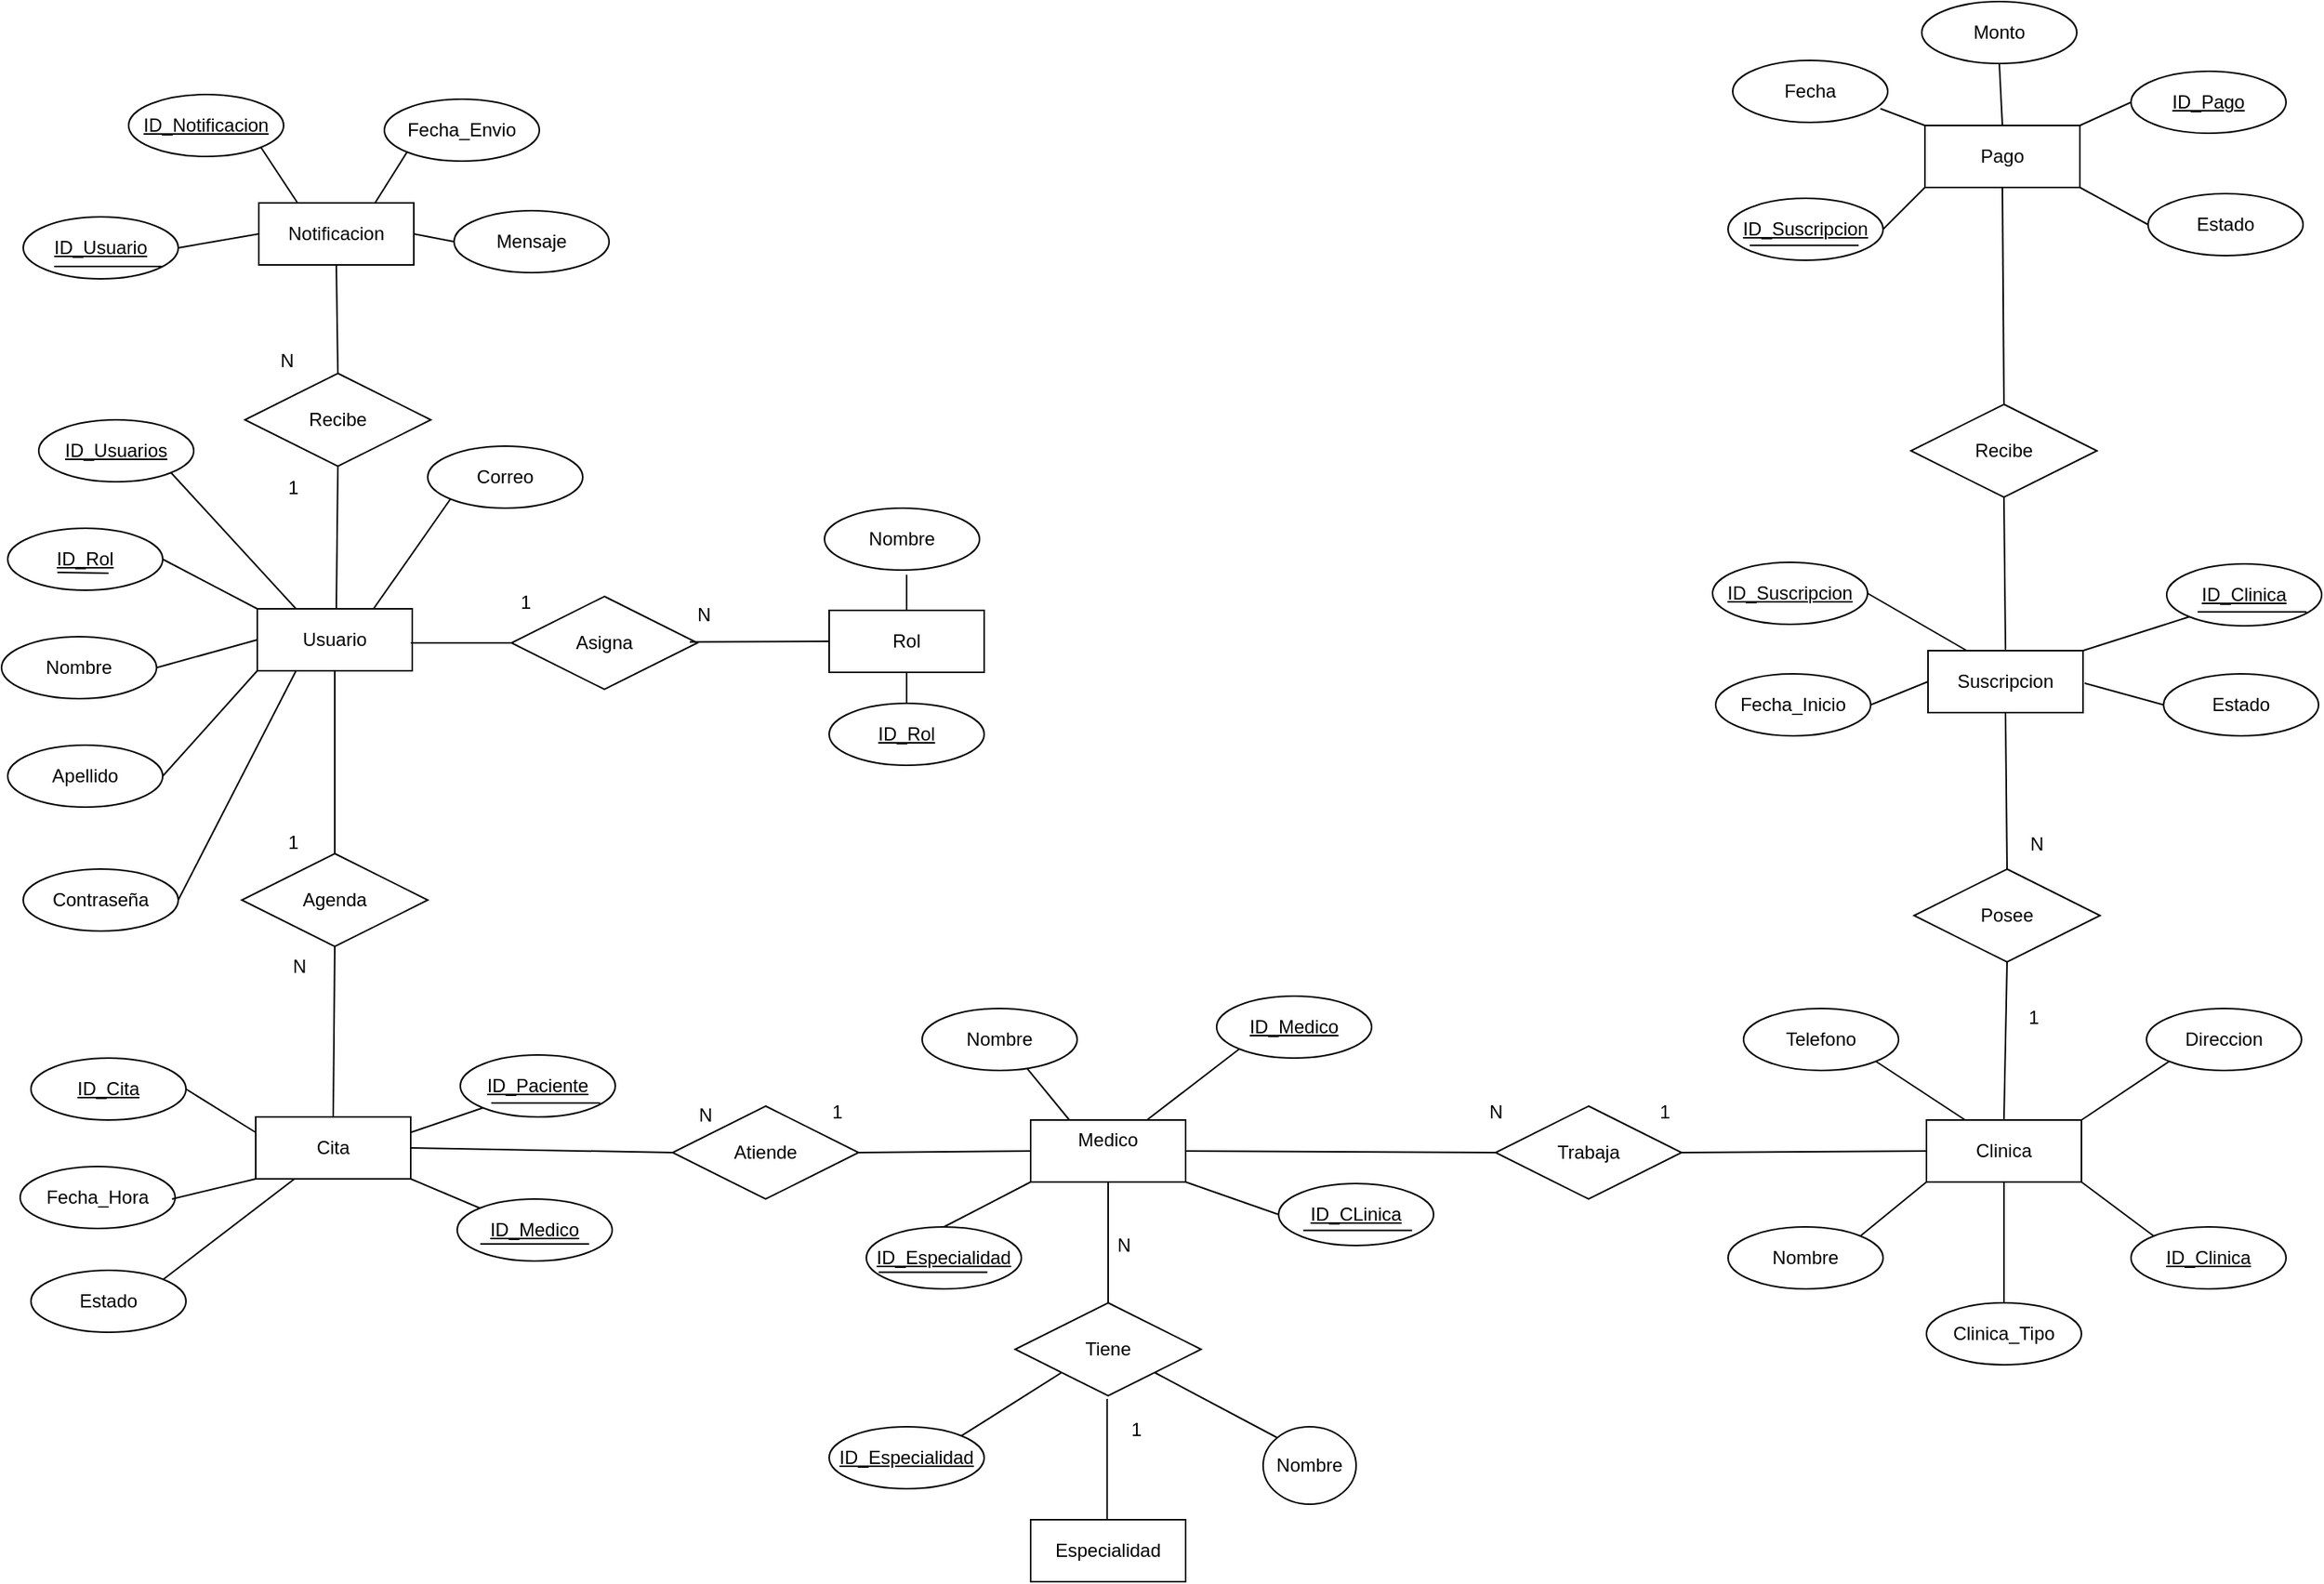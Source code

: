 <mxfile version="26.0.11">
  <diagram name="Page-1" id="bOMGAiljpsrgAa3pAj72">
    <mxGraphModel dx="1720" dy="1843" grid="1" gridSize="10" guides="1" tooltips="1" connect="1" arrows="1" fold="1" page="1" pageScale="1" pageWidth="850" pageHeight="1100" math="0" shadow="0">
      <root>
        <mxCell id="0" />
        <mxCell id="1" parent="0" />
        <mxCell id="c--go3GaVP2PXI2ZTADo-1" value="Usuario" style="whiteSpace=wrap;html=1;align=center;" vertex="1" parent="1">
          <mxGeometry x="261" y="-278" width="100" height="40" as="geometry" />
        </mxCell>
        <mxCell id="c--go3GaVP2PXI2ZTADo-3" value="Clinica" style="whiteSpace=wrap;html=1;align=center;" vertex="1" parent="1">
          <mxGeometry x="1338" y="52" width="100" height="40" as="geometry" />
        </mxCell>
        <mxCell id="c--go3GaVP2PXI2ZTADo-4" value="Medico&lt;div&gt;&lt;br&gt;&lt;/div&gt;" style="whiteSpace=wrap;html=1;align=center;" vertex="1" parent="1">
          <mxGeometry x="760" y="52" width="100" height="40" as="geometry" />
        </mxCell>
        <mxCell id="c--go3GaVP2PXI2ZTADo-5" value="&lt;div&gt;Especialidad&lt;/div&gt;" style="whiteSpace=wrap;html=1;align=center;" vertex="1" parent="1">
          <mxGeometry x="760" y="310" width="100" height="40" as="geometry" />
        </mxCell>
        <mxCell id="c--go3GaVP2PXI2ZTADo-6" value="Suscripcion" style="whiteSpace=wrap;html=1;align=center;" vertex="1" parent="1">
          <mxGeometry x="1339" y="-251" width="100" height="40" as="geometry" />
        </mxCell>
        <mxCell id="c--go3GaVP2PXI2ZTADo-7" value="Pago" style="whiteSpace=wrap;html=1;align=center;" vertex="1" parent="1">
          <mxGeometry x="1337" y="-590" width="100" height="40" as="geometry" />
        </mxCell>
        <mxCell id="c--go3GaVP2PXI2ZTADo-8" value="ID_Rol" style="ellipse;whiteSpace=wrap;html=1;align=center;fontStyle=4;" vertex="1" parent="1">
          <mxGeometry x="100" y="-330" width="100" height="40" as="geometry" />
        </mxCell>
        <mxCell id="c--go3GaVP2PXI2ZTADo-9" value="Nombre" style="ellipse;whiteSpace=wrap;html=1;align=center;" vertex="1" parent="1">
          <mxGeometry x="96" y="-260" width="100" height="40" as="geometry" />
        </mxCell>
        <mxCell id="c--go3GaVP2PXI2ZTADo-10" value="Apellido" style="ellipse;whiteSpace=wrap;html=1;align=center;" vertex="1" parent="1">
          <mxGeometry x="100" y="-190" width="100" height="40" as="geometry" />
        </mxCell>
        <mxCell id="c--go3GaVP2PXI2ZTADo-11" value="Contraseña" style="ellipse;whiteSpace=wrap;html=1;align=center;" vertex="1" parent="1">
          <mxGeometry x="110" y="-110" width="100" height="40" as="geometry" />
        </mxCell>
        <mxCell id="c--go3GaVP2PXI2ZTADo-14" value="Correo" style="ellipse;whiteSpace=wrap;html=1;align=center;" vertex="1" parent="1">
          <mxGeometry x="371" y="-383" width="100" height="40" as="geometry" />
        </mxCell>
        <mxCell id="c--go3GaVP2PXI2ZTADo-16" value="ID_Usuarios" style="ellipse;whiteSpace=wrap;html=1;align=center;fontStyle=4;" vertex="1" parent="1">
          <mxGeometry x="120" y="-400" width="100" height="40" as="geometry" />
        </mxCell>
        <mxCell id="c--go3GaVP2PXI2ZTADo-19" value="" style="endArrow=none;html=1;rounded=0;" edge="1" parent="1">
          <mxGeometry relative="1" as="geometry">
            <mxPoint x="132" y="-301.5" as="sourcePoint" />
            <mxPoint x="165" y="-301" as="targetPoint" />
          </mxGeometry>
        </mxCell>
        <mxCell id="c--go3GaVP2PXI2ZTADo-21" value="Rol" style="whiteSpace=wrap;html=1;align=center;" vertex="1" parent="1">
          <mxGeometry x="630" y="-277" width="100" height="40" as="geometry" />
        </mxCell>
        <mxCell id="c--go3GaVP2PXI2ZTADo-22" value="ID_Rol" style="ellipse;whiteSpace=wrap;html=1;align=center;fontStyle=4;" vertex="1" parent="1">
          <mxGeometry x="630" y="-217" width="100" height="40" as="geometry" />
        </mxCell>
        <mxCell id="c--go3GaVP2PXI2ZTADo-23" value="Nombre" style="ellipse;whiteSpace=wrap;html=1;align=center;" vertex="1" parent="1">
          <mxGeometry x="627" y="-343" width="100" height="40" as="geometry" />
        </mxCell>
        <mxCell id="c--go3GaVP2PXI2ZTADo-24" value="ID_Clinica" style="ellipse;whiteSpace=wrap;html=1;align=center;fontStyle=4;" vertex="1" parent="1">
          <mxGeometry x="1470" y="121" width="100" height="40" as="geometry" />
        </mxCell>
        <mxCell id="c--go3GaVP2PXI2ZTADo-26" value="Monto&lt;span style=&quot;color: rgba(0, 0, 0, 0); font-family: monospace; font-size: 0px; text-align: start; text-wrap-mode: nowrap;&quot;&gt;%3CmxGraphModel%3E%3Croot%3E%3CmxCell%20id%3D%220%22%2F%3E%3CmxCell%20id%3D%221%22%20parent%3D%220%22%2F%3E%3CmxCell%20id%3D%222%22%20value%3D%22Clinica_Tipo%22%20style%3D%22ellipse%3BwhiteSpace%3Dwrap%3Bhtml%3D1%3Balign%3Dcenter%3B%22%20vertex%3D%221%22%20parent%3D%221%22%3E%3CmxGeometry%20x%3D%22390%22%20y%3D%22160%22%20width%3D%22100%22%20height%3D%2240%22%20as%3D%22geometry%22%2F%3E%3C%2FmxCell%3E%3C%2Froot%3E%3C%2FmxGraphModel%3E&lt;/span&gt;" style="ellipse;whiteSpace=wrap;html=1;align=center;" vertex="1" parent="1">
          <mxGeometry x="1335" y="-670" width="100" height="40" as="geometry" />
        </mxCell>
        <mxCell id="c--go3GaVP2PXI2ZTADo-27" value="Telefono" style="ellipse;whiteSpace=wrap;html=1;align=center;" vertex="1" parent="1">
          <mxGeometry x="1220" y="-20" width="100" height="40" as="geometry" />
        </mxCell>
        <mxCell id="c--go3GaVP2PXI2ZTADo-29" value="Direccion" style="ellipse;whiteSpace=wrap;html=1;align=center;" vertex="1" parent="1">
          <mxGeometry x="1480" y="-20" width="100" height="40" as="geometry" />
        </mxCell>
        <mxCell id="c--go3GaVP2PXI2ZTADo-30" value="Nombre" style="ellipse;whiteSpace=wrap;html=1;align=center;" vertex="1" parent="1">
          <mxGeometry x="1210" y="121" width="100" height="40" as="geometry" />
        </mxCell>
        <mxCell id="c--go3GaVP2PXI2ZTADo-31" value="ID_Medico" style="ellipse;whiteSpace=wrap;html=1;align=center;fontStyle=4;" vertex="1" parent="1">
          <mxGeometry x="880" y="-28" width="100" height="40" as="geometry" />
        </mxCell>
        <mxCell id="c--go3GaVP2PXI2ZTADo-32" value="Nombre" style="ellipse;whiteSpace=wrap;html=1;align=center;" vertex="1" parent="1">
          <mxGeometry x="910" y="250" width="60" height="50" as="geometry" />
        </mxCell>
        <mxCell id="c--go3GaVP2PXI2ZTADo-33" value="ID_Especialidad" style="ellipse;whiteSpace=wrap;html=1;align=center;fontStyle=4;" vertex="1" parent="1">
          <mxGeometry x="654" y="121" width="100" height="40" as="geometry" />
        </mxCell>
        <mxCell id="c--go3GaVP2PXI2ZTADo-34" value="" style="endArrow=none;html=1;rounded=0;exitX=0;exitY=1;exitDx=0;exitDy=0;entryX=1;entryY=1;entryDx=0;entryDy=0;" edge="1" parent="1">
          <mxGeometry relative="1" as="geometry">
            <mxPoint x="661.883" y="150.237" as="sourcePoint" />
            <mxPoint x="732.117" y="150.237" as="targetPoint" />
          </mxGeometry>
        </mxCell>
        <mxCell id="c--go3GaVP2PXI2ZTADo-35" value="ID_CLinica" style="ellipse;whiteSpace=wrap;html=1;align=center;fontStyle=4;" vertex="1" parent="1">
          <mxGeometry x="920" y="93" width="100" height="40" as="geometry" />
        </mxCell>
        <mxCell id="c--go3GaVP2PXI2ZTADo-37" value="ID_Especialidad" style="ellipse;whiteSpace=wrap;html=1;align=center;fontStyle=4;" vertex="1" parent="1">
          <mxGeometry x="630" y="250" width="100" height="40" as="geometry" />
        </mxCell>
        <mxCell id="c--go3GaVP2PXI2ZTADo-38" value="Nombre" style="ellipse;whiteSpace=wrap;html=1;align=center;" vertex="1" parent="1">
          <mxGeometry x="690" y="-20" width="100" height="40" as="geometry" />
        </mxCell>
        <mxCell id="c--go3GaVP2PXI2ZTADo-39" value="Cita" style="whiteSpace=wrap;html=1;align=center;" vertex="1" parent="1">
          <mxGeometry x="260" y="50" width="100" height="40" as="geometry" />
        </mxCell>
        <mxCell id="c--go3GaVP2PXI2ZTADo-41" value="ID_Suscripcion" style="ellipse;whiteSpace=wrap;html=1;align=center;fontStyle=4;" vertex="1" parent="1">
          <mxGeometry x="1200" y="-308" width="100" height="40" as="geometry" />
        </mxCell>
        <mxCell id="c--go3GaVP2PXI2ZTADo-42" value="ID_Paciente" style="ellipse;whiteSpace=wrap;html=1;align=center;fontStyle=4;" vertex="1" parent="1">
          <mxGeometry x="392" y="10" width="100" height="40" as="geometry" />
        </mxCell>
        <mxCell id="c--go3GaVP2PXI2ZTADo-44" value="ID_Pago" style="ellipse;whiteSpace=wrap;html=1;align=center;fontStyle=4;" vertex="1" parent="1">
          <mxGeometry x="1470" y="-625" width="100" height="40" as="geometry" />
        </mxCell>
        <mxCell id="c--go3GaVP2PXI2ZTADo-46" value="" style="endArrow=none;html=1;rounded=0;exitX=0;exitY=1;exitDx=0;exitDy=0;entryX=1;entryY=1;entryDx=0;entryDy=0;" edge="1" parent="1">
          <mxGeometry relative="1" as="geometry">
            <mxPoint x="935.883" y="123.237" as="sourcePoint" />
            <mxPoint x="1006.117" y="123.237" as="targetPoint" />
          </mxGeometry>
        </mxCell>
        <mxCell id="c--go3GaVP2PXI2ZTADo-47" value="" style="endArrow=none;html=1;rounded=0;exitX=0;exitY=1;exitDx=0;exitDy=0;entryX=1;entryY=1;entryDx=0;entryDy=0;" edge="1" parent="1">
          <mxGeometry relative="1" as="geometry">
            <mxPoint x="412.003" y="40.997" as="sourcePoint" />
            <mxPoint x="482.237" y="40.997" as="targetPoint" />
          </mxGeometry>
        </mxCell>
        <mxCell id="c--go3GaVP2PXI2ZTADo-48" value="Fecha_Hora" style="ellipse;whiteSpace=wrap;html=1;align=center;" vertex="1" parent="1">
          <mxGeometry x="108" y="82" width="100" height="40" as="geometry" />
        </mxCell>
        <mxCell id="c--go3GaVP2PXI2ZTADo-49" value="Estado" style="ellipse;whiteSpace=wrap;html=1;align=center;" vertex="1" parent="1">
          <mxGeometry x="1491" y="-236" width="100" height="40" as="geometry" />
        </mxCell>
        <mxCell id="c--go3GaVP2PXI2ZTADo-50" value="ID_Suscripcion" style="ellipse;whiteSpace=wrap;html=1;align=center;fontStyle=4;" vertex="1" parent="1">
          <mxGeometry x="1210" y="-543" width="100" height="40" as="geometry" />
        </mxCell>
        <mxCell id="c--go3GaVP2PXI2ZTADo-52" value="" style="endArrow=none;html=1;rounded=0;exitX=0;exitY=1;exitDx=0;exitDy=0;entryX=1;entryY=1;entryDx=0;entryDy=0;" edge="1" parent="1">
          <mxGeometry relative="1" as="geometry">
            <mxPoint x="1224.003" y="-512.663" as="sourcePoint" />
            <mxPoint x="1294.237" y="-512.663" as="targetPoint" />
          </mxGeometry>
        </mxCell>
        <mxCell id="c--go3GaVP2PXI2ZTADo-53" value="Clinica_Tipo" style="ellipse;whiteSpace=wrap;html=1;align=center;" vertex="1" parent="1">
          <mxGeometry x="1338" y="170" width="100" height="40" as="geometry" />
        </mxCell>
        <mxCell id="c--go3GaVP2PXI2ZTADo-54" value="Fecha" style="ellipse;whiteSpace=wrap;html=1;align=center;" vertex="1" parent="1">
          <mxGeometry x="1213" y="-632" width="100" height="40" as="geometry" />
        </mxCell>
        <mxCell id="c--go3GaVP2PXI2ZTADo-55" value="Estado" style="ellipse;whiteSpace=wrap;html=1;align=center;" vertex="1" parent="1">
          <mxGeometry x="1481" y="-546" width="100" height="40" as="geometry" />
        </mxCell>
        <mxCell id="c--go3GaVP2PXI2ZTADo-57" value="ID_Cita" style="ellipse;whiteSpace=wrap;html=1;align=center;fontStyle=4;" vertex="1" parent="1">
          <mxGeometry x="115" y="12" width="100" height="40" as="geometry" />
        </mxCell>
        <mxCell id="c--go3GaVP2PXI2ZTADo-58" value="ID_Clinica" style="ellipse;whiteSpace=wrap;html=1;align=center;fontStyle=4;" vertex="1" parent="1">
          <mxGeometry x="1493" y="-307" width="100" height="40" as="geometry" />
        </mxCell>
        <mxCell id="c--go3GaVP2PXI2ZTADo-59" value="" style="endArrow=none;html=1;rounded=0;exitX=0;exitY=1;exitDx=0;exitDy=0;entryX=1;entryY=1;entryDx=0;entryDy=0;" edge="1" parent="1">
          <mxGeometry relative="1" as="geometry">
            <mxPoint x="1513.003" y="-276.003" as="sourcePoint" />
            <mxPoint x="1583.237" y="-276.003" as="targetPoint" />
          </mxGeometry>
        </mxCell>
        <mxCell id="c--go3GaVP2PXI2ZTADo-60" value="Fecha_Inicio" style="ellipse;whiteSpace=wrap;html=1;align=center;" vertex="1" parent="1">
          <mxGeometry x="1202" y="-236" width="100" height="40" as="geometry" />
        </mxCell>
        <mxCell id="c--go3GaVP2PXI2ZTADo-61" value="Mensaje" style="ellipse;whiteSpace=wrap;html=1;align=center;" vertex="1" parent="1">
          <mxGeometry x="388" y="-535" width="100" height="40" as="geometry" />
        </mxCell>
        <mxCell id="c--go3GaVP2PXI2ZTADo-62" value="Notificacion" style="whiteSpace=wrap;html=1;align=center;" vertex="1" parent="1">
          <mxGeometry x="262" y="-540" width="100" height="40" as="geometry" />
        </mxCell>
        <mxCell id="c--go3GaVP2PXI2ZTADo-63" value="ID_Notificacion" style="ellipse;whiteSpace=wrap;html=1;align=center;fontStyle=4;" vertex="1" parent="1">
          <mxGeometry x="178" y="-610" width="100" height="40" as="geometry" />
        </mxCell>
        <mxCell id="c--go3GaVP2PXI2ZTADo-64" value="ID_Usuario" style="ellipse;whiteSpace=wrap;html=1;align=center;fontStyle=4;" vertex="1" parent="1">
          <mxGeometry x="110" y="-531" width="100" height="40" as="geometry" />
        </mxCell>
        <mxCell id="c--go3GaVP2PXI2ZTADo-65" value="" style="endArrow=none;html=1;rounded=0;exitX=0;exitY=1;exitDx=0;exitDy=0;entryX=1;entryY=1;entryDx=0;entryDy=0;" edge="1" parent="1">
          <mxGeometry relative="1" as="geometry">
            <mxPoint x="130.003" y="-499.003" as="sourcePoint" />
            <mxPoint x="200.237" y="-499.003" as="targetPoint" />
          </mxGeometry>
        </mxCell>
        <mxCell id="c--go3GaVP2PXI2ZTADo-66" value="Estado" style="ellipse;whiteSpace=wrap;html=1;align=center;" vertex="1" parent="1">
          <mxGeometry x="115" y="149" width="100" height="40" as="geometry" />
        </mxCell>
        <mxCell id="c--go3GaVP2PXI2ZTADo-67" value="Fecha_Envio" style="ellipse;whiteSpace=wrap;html=1;align=center;" vertex="1" parent="1">
          <mxGeometry x="343" y="-607" width="100" height="40" as="geometry" />
        </mxCell>
        <mxCell id="c--go3GaVP2PXI2ZTADo-73" value="ID_Medico" style="ellipse;whiteSpace=wrap;html=1;align=center;fontStyle=4;" vertex="1" parent="1">
          <mxGeometry x="390" y="103" width="100" height="40" as="geometry" />
        </mxCell>
        <mxCell id="c--go3GaVP2PXI2ZTADo-74" value="" style="endArrow=none;html=1;rounded=0;exitX=0;exitY=1;exitDx=0;exitDy=0;entryX=1;entryY=1;entryDx=0;entryDy=0;" edge="1" parent="1">
          <mxGeometry relative="1" as="geometry">
            <mxPoint x="404.883" y="131.997" as="sourcePoint" />
            <mxPoint x="475.117" y="131.997" as="targetPoint" />
          </mxGeometry>
        </mxCell>
        <mxCell id="c--go3GaVP2PXI2ZTADo-76" value="Agenda" style="shape=rhombus;perimeter=rhombusPerimeter;whiteSpace=wrap;html=1;align=center;" vertex="1" parent="1">
          <mxGeometry x="251" y="-120" width="120" height="60" as="geometry" />
        </mxCell>
        <mxCell id="c--go3GaVP2PXI2ZTADo-77" value="1" style="text;strokeColor=none;fillColor=none;spacingLeft=4;spacingRight=4;overflow=hidden;rotatable=0;points=[[0,0.5],[1,0.5]];portConstraint=eastwest;fontSize=12;whiteSpace=wrap;html=1;" vertex="1" parent="1">
          <mxGeometry x="275" y="-141" width="40" height="30" as="geometry" />
        </mxCell>
        <mxCell id="c--go3GaVP2PXI2ZTADo-78" value="N" style="text;strokeColor=none;fillColor=none;spacingLeft=4;spacingRight=4;overflow=hidden;rotatable=0;points=[[0,0.5],[1,0.5]];portConstraint=eastwest;fontSize=12;whiteSpace=wrap;html=1;" vertex="1" parent="1">
          <mxGeometry x="278" y="-61" width="40" height="30" as="geometry" />
        </mxCell>
        <mxCell id="c--go3GaVP2PXI2ZTADo-81" value="" style="endArrow=none;html=1;rounded=0;entryX=0.5;entryY=1;entryDx=0;entryDy=0;exitX=0.5;exitY=0;exitDx=0;exitDy=0;" edge="1" parent="1" source="c--go3GaVP2PXI2ZTADo-39" target="c--go3GaVP2PXI2ZTADo-76">
          <mxGeometry relative="1" as="geometry">
            <mxPoint x="510" y="20" as="sourcePoint" />
            <mxPoint x="670" y="20" as="targetPoint" />
          </mxGeometry>
        </mxCell>
        <mxCell id="c--go3GaVP2PXI2ZTADo-82" value="" style="endArrow=none;html=1;rounded=0;exitX=0.5;exitY=0;exitDx=0;exitDy=0;entryX=0.5;entryY=1;entryDx=0;entryDy=0;" edge="1" parent="1" source="c--go3GaVP2PXI2ZTADo-76" target="c--go3GaVP2PXI2ZTADo-1">
          <mxGeometry relative="1" as="geometry">
            <mxPoint x="308" y="-129" as="sourcePoint" />
            <mxPoint x="340" y="-220" as="targetPoint" />
          </mxGeometry>
        </mxCell>
        <mxCell id="c--go3GaVP2PXI2ZTADo-83" value="" style="endArrow=none;html=1;rounded=0;exitX=0.25;exitY=1;exitDx=0;exitDy=0;entryX=1;entryY=0.5;entryDx=0;entryDy=0;" edge="1" parent="1" source="c--go3GaVP2PXI2ZTADo-1" target="c--go3GaVP2PXI2ZTADo-11">
          <mxGeometry relative="1" as="geometry">
            <mxPoint x="321" y="-110" as="sourcePoint" />
            <mxPoint x="321" y="-228" as="targetPoint" />
          </mxGeometry>
        </mxCell>
        <mxCell id="c--go3GaVP2PXI2ZTADo-86" value="" style="endArrow=none;html=1;rounded=0;exitX=1;exitY=0.5;exitDx=0;exitDy=0;entryX=0;entryY=1;entryDx=0;entryDy=0;" edge="1" parent="1" source="c--go3GaVP2PXI2ZTADo-10" target="c--go3GaVP2PXI2ZTADo-1">
          <mxGeometry relative="1" as="geometry">
            <mxPoint x="296" y="-228" as="sourcePoint" />
            <mxPoint x="220" y="-80" as="targetPoint" />
          </mxGeometry>
        </mxCell>
        <mxCell id="c--go3GaVP2PXI2ZTADo-88" value="" style="endArrow=none;html=1;rounded=0;exitX=1;exitY=0.5;exitDx=0;exitDy=0;entryX=0;entryY=0.5;entryDx=0;entryDy=0;" edge="1" parent="1" source="c--go3GaVP2PXI2ZTADo-9" target="c--go3GaVP2PXI2ZTADo-1">
          <mxGeometry relative="1" as="geometry">
            <mxPoint x="210" y="-160" as="sourcePoint" />
            <mxPoint x="271" y="-228" as="targetPoint" />
          </mxGeometry>
        </mxCell>
        <mxCell id="c--go3GaVP2PXI2ZTADo-90" value="" style="endArrow=none;html=1;rounded=0;exitX=1;exitY=0.5;exitDx=0;exitDy=0;entryX=0;entryY=0;entryDx=0;entryDy=0;" edge="1" parent="1" source="c--go3GaVP2PXI2ZTADo-8" target="c--go3GaVP2PXI2ZTADo-1">
          <mxGeometry relative="1" as="geometry">
            <mxPoint x="206" y="-230" as="sourcePoint" />
            <mxPoint x="271" y="-248" as="targetPoint" />
          </mxGeometry>
        </mxCell>
        <mxCell id="c--go3GaVP2PXI2ZTADo-91" value="" style="endArrow=none;html=1;rounded=0;exitX=1;exitY=1;exitDx=0;exitDy=0;entryX=0.25;entryY=0;entryDx=0;entryDy=0;" edge="1" parent="1" source="c--go3GaVP2PXI2ZTADo-16" target="c--go3GaVP2PXI2ZTADo-1">
          <mxGeometry relative="1" as="geometry">
            <mxPoint x="210" y="-300" as="sourcePoint" />
            <mxPoint x="271" y="-268" as="targetPoint" />
          </mxGeometry>
        </mxCell>
        <mxCell id="c--go3GaVP2PXI2ZTADo-92" value="" style="endArrow=none;html=1;rounded=0;exitX=0;exitY=1;exitDx=0;exitDy=0;entryX=0.75;entryY=0;entryDx=0;entryDy=0;" edge="1" parent="1" source="c--go3GaVP2PXI2ZTADo-14" target="c--go3GaVP2PXI2ZTADo-1">
          <mxGeometry relative="1" as="geometry">
            <mxPoint x="215" y="-356" as="sourcePoint" />
            <mxPoint x="296" y="-268" as="targetPoint" />
          </mxGeometry>
        </mxCell>
        <mxCell id="c--go3GaVP2PXI2ZTADo-93" value="Recibe" style="shape=rhombus;perimeter=rhombusPerimeter;whiteSpace=wrap;html=1;align=center;" vertex="1" parent="1">
          <mxGeometry x="253" y="-430" width="120" height="60" as="geometry" />
        </mxCell>
        <mxCell id="c--go3GaVP2PXI2ZTADo-94" value="" style="endArrow=none;html=1;rounded=0;entryX=0.5;entryY=0;entryDx=0;entryDy=0;exitX=0.5;exitY=1;exitDx=0;exitDy=0;" edge="1" parent="1" source="c--go3GaVP2PXI2ZTADo-93">
          <mxGeometry relative="1" as="geometry">
            <mxPoint x="301" y="-370" as="sourcePoint" />
            <mxPoint x="312" y="-278" as="targetPoint" />
          </mxGeometry>
        </mxCell>
        <mxCell id="c--go3GaVP2PXI2ZTADo-95" value="1" style="text;strokeColor=none;fillColor=none;spacingLeft=4;spacingRight=4;overflow=hidden;rotatable=0;points=[[0,0.5],[1,0.5]];portConstraint=eastwest;fontSize=12;whiteSpace=wrap;html=1;" vertex="1" parent="1">
          <mxGeometry x="275" y="-370" width="40" height="30" as="geometry" />
        </mxCell>
        <mxCell id="c--go3GaVP2PXI2ZTADo-96" value="N" style="text;strokeColor=none;fillColor=none;spacingLeft=4;spacingRight=4;overflow=hidden;rotatable=0;points=[[0,0.5],[1,0.5]];portConstraint=eastwest;fontSize=12;whiteSpace=wrap;html=1;" vertex="1" parent="1">
          <mxGeometry x="270" y="-452" width="40" height="30" as="geometry" />
        </mxCell>
        <mxCell id="c--go3GaVP2PXI2ZTADo-97" value="" style="endArrow=none;html=1;rounded=0;entryX=0.5;entryY=1;entryDx=0;entryDy=0;exitX=0.5;exitY=0;exitDx=0;exitDy=0;" edge="1" parent="1" source="c--go3GaVP2PXI2ZTADo-93" target="c--go3GaVP2PXI2ZTADo-62">
          <mxGeometry relative="1" as="geometry">
            <mxPoint x="323" y="-360" as="sourcePoint" />
            <mxPoint x="322" y="-268" as="targetPoint" />
          </mxGeometry>
        </mxCell>
        <mxCell id="c--go3GaVP2PXI2ZTADo-99" value="Asigna" style="shape=rhombus;perimeter=rhombusPerimeter;whiteSpace=wrap;html=1;align=center;" vertex="1" parent="1">
          <mxGeometry x="425" y="-286" width="120" height="60" as="geometry" />
        </mxCell>
        <mxCell id="c--go3GaVP2PXI2ZTADo-100" value="" style="endArrow=none;html=1;rounded=0;exitX=0;exitY=0.5;exitDx=0;exitDy=0;" edge="1" parent="1" source="c--go3GaVP2PXI2ZTADo-99">
          <mxGeometry relative="1" as="geometry">
            <mxPoint x="396" y="-339" as="sourcePoint" />
            <mxPoint x="360" y="-256" as="targetPoint" />
          </mxGeometry>
        </mxCell>
        <mxCell id="c--go3GaVP2PXI2ZTADo-101" value="" style="endArrow=none;html=1;rounded=0;exitX=0;exitY=0.5;exitDx=0;exitDy=0;" edge="1" parent="1" source="c--go3GaVP2PXI2ZTADo-21">
          <mxGeometry relative="1" as="geometry">
            <mxPoint x="605" y="-256.67" as="sourcePoint" />
            <mxPoint x="540" y="-256.67" as="targetPoint" />
          </mxGeometry>
        </mxCell>
        <mxCell id="c--go3GaVP2PXI2ZTADo-102" value="1" style="text;strokeColor=none;fillColor=none;spacingLeft=4;spacingRight=4;overflow=hidden;rotatable=0;points=[[0,0.5],[1,0.5]];portConstraint=eastwest;fontSize=12;whiteSpace=wrap;html=1;" vertex="1" parent="1">
          <mxGeometry x="425" y="-296" width="40" height="30" as="geometry" />
        </mxCell>
        <mxCell id="c--go3GaVP2PXI2ZTADo-103" value="N" style="text;strokeColor=none;fillColor=none;spacingLeft=4;spacingRight=4;overflow=hidden;rotatable=0;points=[[0,0.5],[1,0.5]];portConstraint=eastwest;fontSize=12;whiteSpace=wrap;html=1;" vertex="1" parent="1">
          <mxGeometry x="810" y="119" width="40" height="30" as="geometry" />
        </mxCell>
        <mxCell id="c--go3GaVP2PXI2ZTADo-104" value="" style="endArrow=none;html=1;rounded=0;entryX=0;entryY=0.5;entryDx=0;entryDy=0;exitX=1;exitY=0.5;exitDx=0;exitDy=0;" edge="1" parent="1" source="c--go3GaVP2PXI2ZTADo-62" target="c--go3GaVP2PXI2ZTADo-61">
          <mxGeometry relative="1" as="geometry">
            <mxPoint x="323" y="-420" as="sourcePoint" />
            <mxPoint x="322" y="-490" as="targetPoint" />
          </mxGeometry>
        </mxCell>
        <mxCell id="c--go3GaVP2PXI2ZTADo-105" value="" style="endArrow=none;html=1;rounded=0;entryX=1;entryY=0.5;entryDx=0;entryDy=0;exitX=0;exitY=0.5;exitDx=0;exitDy=0;" edge="1" parent="1" source="c--go3GaVP2PXI2ZTADo-62" target="c--go3GaVP2PXI2ZTADo-64">
          <mxGeometry relative="1" as="geometry">
            <mxPoint x="333" y="-410" as="sourcePoint" />
            <mxPoint x="332" y="-480" as="targetPoint" />
          </mxGeometry>
        </mxCell>
        <mxCell id="c--go3GaVP2PXI2ZTADo-106" value="" style="endArrow=none;html=1;rounded=0;entryX=0.25;entryY=0;entryDx=0;entryDy=0;exitX=1;exitY=1;exitDx=0;exitDy=0;" edge="1" parent="1" source="c--go3GaVP2PXI2ZTADo-63" target="c--go3GaVP2PXI2ZTADo-62">
          <mxGeometry relative="1" as="geometry">
            <mxPoint x="272" y="-520" as="sourcePoint" />
            <mxPoint x="220" y="-500" as="targetPoint" />
          </mxGeometry>
        </mxCell>
        <mxCell id="c--go3GaVP2PXI2ZTADo-107" value="" style="endArrow=none;html=1;rounded=0;entryX=0.75;entryY=0;entryDx=0;entryDy=0;exitX=0;exitY=1;exitDx=0;exitDy=0;" edge="1" parent="1" source="c--go3GaVP2PXI2ZTADo-67" target="c--go3GaVP2PXI2ZTADo-62">
          <mxGeometry relative="1" as="geometry">
            <mxPoint x="273" y="-566" as="sourcePoint" />
            <mxPoint x="297" y="-530" as="targetPoint" />
          </mxGeometry>
        </mxCell>
        <mxCell id="c--go3GaVP2PXI2ZTADo-109" value="" style="endArrow=none;html=1;rounded=0;entryX=0.5;entryY=0;entryDx=0;entryDy=0;" edge="1" parent="1" target="c--go3GaVP2PXI2ZTADo-21">
          <mxGeometry relative="1" as="geometry">
            <mxPoint x="680" y="-300" as="sourcePoint" />
            <mxPoint x="550" y="-246.67" as="targetPoint" />
          </mxGeometry>
        </mxCell>
        <mxCell id="c--go3GaVP2PXI2ZTADo-110" value="" style="endArrow=none;html=1;rounded=0;exitX=0.5;exitY=1;exitDx=0;exitDy=0;entryX=0.5;entryY=0;entryDx=0;entryDy=0;" edge="1" parent="1" source="c--go3GaVP2PXI2ZTADo-21" target="c--go3GaVP2PXI2ZTADo-22">
          <mxGeometry relative="1" as="geometry">
            <mxPoint x="650" y="-237" as="sourcePoint" />
            <mxPoint x="560" y="-236.67" as="targetPoint" />
          </mxGeometry>
        </mxCell>
        <mxCell id="c--go3GaVP2PXI2ZTADo-111" value="" style="endArrow=none;html=1;rounded=0;exitX=0;exitY=1;exitDx=0;exitDy=0;entryX=1;entryY=0.25;entryDx=0;entryDy=0;" edge="1" parent="1" source="c--go3GaVP2PXI2ZTADo-42" target="c--go3GaVP2PXI2ZTADo-39">
          <mxGeometry relative="1" as="geometry">
            <mxPoint x="515" y="-60" as="sourcePoint" />
            <mxPoint x="425" y="-59.67" as="targetPoint" />
          </mxGeometry>
        </mxCell>
        <mxCell id="c--go3GaVP2PXI2ZTADo-112" value="" style="endArrow=none;html=1;rounded=0;exitX=1;exitY=0.5;exitDx=0;exitDy=0;entryX=0;entryY=0.25;entryDx=0;entryDy=0;" edge="1" parent="1" source="c--go3GaVP2PXI2ZTADo-57" target="c--go3GaVP2PXI2ZTADo-39">
          <mxGeometry relative="1" as="geometry">
            <mxPoint x="417" y="54" as="sourcePoint" />
            <mxPoint x="370" y="70" as="targetPoint" />
          </mxGeometry>
        </mxCell>
        <mxCell id="c--go3GaVP2PXI2ZTADo-113" value="" style="endArrow=none;html=1;rounded=0;exitX=1;exitY=0.5;exitDx=0;exitDy=0;entryX=0;entryY=1;entryDx=0;entryDy=0;" edge="1" parent="1" target="c--go3GaVP2PXI2ZTADo-39">
          <mxGeometry relative="1" as="geometry">
            <mxPoint x="206" y="103" as="sourcePoint" />
            <mxPoint x="251" y="131" as="targetPoint" />
          </mxGeometry>
        </mxCell>
        <mxCell id="c--go3GaVP2PXI2ZTADo-114" value="" style="endArrow=none;html=1;rounded=0;exitX=0;exitY=0;exitDx=0;exitDy=0;entryX=1;entryY=1;entryDx=0;entryDy=0;" edge="1" parent="1" source="c--go3GaVP2PXI2ZTADo-73" target="c--go3GaVP2PXI2ZTADo-39">
          <mxGeometry relative="1" as="geometry">
            <mxPoint x="315" y="146.5" as="sourcePoint" />
            <mxPoint x="369" y="133.5" as="targetPoint" />
          </mxGeometry>
        </mxCell>
        <mxCell id="c--go3GaVP2PXI2ZTADo-115" value="" style="endArrow=none;html=1;rounded=0;exitX=1;exitY=0;exitDx=0;exitDy=0;entryX=0.25;entryY=1;entryDx=0;entryDy=0;" edge="1" parent="1" source="c--go3GaVP2PXI2ZTADo-66" target="c--go3GaVP2PXI2ZTADo-39">
          <mxGeometry relative="1" as="geometry">
            <mxPoint x="226" y="123" as="sourcePoint" />
            <mxPoint x="280" y="110" as="targetPoint" />
          </mxGeometry>
        </mxCell>
        <mxCell id="c--go3GaVP2PXI2ZTADo-116" value="Atiende" style="shape=rhombus;perimeter=rhombusPerimeter;whiteSpace=wrap;html=1;align=center;" vertex="1" parent="1">
          <mxGeometry x="529" y="43" width="120" height="60" as="geometry" />
        </mxCell>
        <mxCell id="c--go3GaVP2PXI2ZTADo-117" value="" style="endArrow=none;html=1;rounded=0;exitX=0;exitY=0.5;exitDx=0;exitDy=0;entryX=1;entryY=0.5;entryDx=0;entryDy=0;" edge="1" parent="1" source="c--go3GaVP2PXI2ZTADo-116" target="c--go3GaVP2PXI2ZTADo-39">
          <mxGeometry relative="1" as="geometry">
            <mxPoint x="415" y="119" as="sourcePoint" />
            <mxPoint x="370" y="100" as="targetPoint" />
          </mxGeometry>
        </mxCell>
        <mxCell id="c--go3GaVP2PXI2ZTADo-118" value="" style="endArrow=none;html=1;rounded=0;exitX=0;exitY=0.5;exitDx=0;exitDy=0;entryX=1;entryY=0.5;entryDx=0;entryDy=0;" edge="1" parent="1" source="c--go3GaVP2PXI2ZTADo-4" target="c--go3GaVP2PXI2ZTADo-116">
          <mxGeometry relative="1" as="geometry">
            <mxPoint x="539" y="83" as="sourcePoint" />
            <mxPoint x="370" y="80" as="targetPoint" />
          </mxGeometry>
        </mxCell>
        <mxCell id="c--go3GaVP2PXI2ZTADo-119" value="N" style="text;strokeColor=none;fillColor=none;spacingLeft=4;spacingRight=4;overflow=hidden;rotatable=0;points=[[0,0.5],[1,0.5]];portConstraint=eastwest;fontSize=12;whiteSpace=wrap;html=1;" vertex="1" parent="1">
          <mxGeometry x="539" y="-288" width="40" height="30" as="geometry" />
        </mxCell>
        <mxCell id="c--go3GaVP2PXI2ZTADo-120" value="1" style="text;strokeColor=none;fillColor=none;spacingLeft=4;spacingRight=4;overflow=hidden;rotatable=0;points=[[0,0.5],[1,0.5]];portConstraint=eastwest;fontSize=12;whiteSpace=wrap;html=1;" vertex="1" parent="1">
          <mxGeometry x="626" y="33" width="40" height="30" as="geometry" />
        </mxCell>
        <mxCell id="c--go3GaVP2PXI2ZTADo-125" value="" style="endArrow=none;html=1;rounded=0;exitX=0.25;exitY=0;exitDx=0;exitDy=0;entryX=0.679;entryY=0.972;entryDx=0;entryDy=0;entryPerimeter=0;" edge="1" parent="1" source="c--go3GaVP2PXI2ZTADo-4" target="c--go3GaVP2PXI2ZTADo-38">
          <mxGeometry relative="1" as="geometry">
            <mxPoint x="770" y="82" as="sourcePoint" />
            <mxPoint x="659" y="83" as="targetPoint" />
          </mxGeometry>
        </mxCell>
        <mxCell id="c--go3GaVP2PXI2ZTADo-126" value="" style="endArrow=none;html=1;rounded=0;exitX=0.75;exitY=0;exitDx=0;exitDy=0;entryX=0;entryY=1;entryDx=0;entryDy=0;" edge="1" parent="1" source="c--go3GaVP2PXI2ZTADo-4" target="c--go3GaVP2PXI2ZTADo-31">
          <mxGeometry relative="1" as="geometry">
            <mxPoint x="795" y="62" as="sourcePoint" />
            <mxPoint x="820" y="40" as="targetPoint" />
          </mxGeometry>
        </mxCell>
        <mxCell id="c--go3GaVP2PXI2ZTADo-127" value="" style="endArrow=none;html=1;rounded=0;entryX=0;entryY=0.5;entryDx=0;entryDy=0;exitX=1;exitY=1;exitDx=0;exitDy=0;" edge="1" parent="1" source="c--go3GaVP2PXI2ZTADo-4" target="c--go3GaVP2PXI2ZTADo-35">
          <mxGeometry relative="1" as="geometry">
            <mxPoint x="860" y="70" as="sourcePoint" />
            <mxPoint x="905" y="16" as="targetPoint" />
          </mxGeometry>
        </mxCell>
        <mxCell id="c--go3GaVP2PXI2ZTADo-128" value="" style="endArrow=none;html=1;rounded=0;exitX=0;exitY=1;exitDx=0;exitDy=0;entryX=0.5;entryY=0;entryDx=0;entryDy=0;" edge="1" parent="1" source="c--go3GaVP2PXI2ZTADo-4" target="c--go3GaVP2PXI2ZTADo-33">
          <mxGeometry relative="1" as="geometry">
            <mxPoint x="855" y="72" as="sourcePoint" />
            <mxPoint x="915" y="26" as="targetPoint" />
          </mxGeometry>
        </mxCell>
        <mxCell id="c--go3GaVP2PXI2ZTADo-129" value="Tiene" style="shape=rhombus;perimeter=rhombusPerimeter;whiteSpace=wrap;html=1;align=center;" vertex="1" parent="1">
          <mxGeometry x="750" y="170" width="120" height="60" as="geometry" />
        </mxCell>
        <mxCell id="c--go3GaVP2PXI2ZTADo-130" value="" style="endArrow=none;html=1;rounded=0;entryX=0.5;entryY=0;entryDx=0;entryDy=0;exitX=0.5;exitY=1;exitDx=0;exitDy=0;" edge="1" parent="1" source="c--go3GaVP2PXI2ZTADo-4" target="c--go3GaVP2PXI2ZTADo-129">
          <mxGeometry relative="1" as="geometry">
            <mxPoint x="870" y="80" as="sourcePoint" />
            <mxPoint x="930" y="73" as="targetPoint" />
          </mxGeometry>
        </mxCell>
        <mxCell id="c--go3GaVP2PXI2ZTADo-131" value="" style="endArrow=none;html=1;rounded=0;entryX=0.5;entryY=0;entryDx=0;entryDy=0;exitX=0.5;exitY=1;exitDx=0;exitDy=0;" edge="1" parent="1">
          <mxGeometry relative="1" as="geometry">
            <mxPoint x="809.33" y="232" as="sourcePoint" />
            <mxPoint x="809.33" y="310" as="targetPoint" />
          </mxGeometry>
        </mxCell>
        <mxCell id="c--go3GaVP2PXI2ZTADo-132" value="N" style="text;strokeColor=none;fillColor=none;spacingLeft=4;spacingRight=4;overflow=hidden;rotatable=0;points=[[0,0.5],[1,0.5]];portConstraint=eastwest;fontSize=12;whiteSpace=wrap;html=1;" vertex="1" parent="1">
          <mxGeometry x="540" y="35" width="40" height="30" as="geometry" />
        </mxCell>
        <mxCell id="c--go3GaVP2PXI2ZTADo-134" value="1" style="text;strokeColor=none;fillColor=none;spacingLeft=4;spacingRight=4;overflow=hidden;rotatable=0;points=[[0,0.5],[1,0.5]];portConstraint=eastwest;fontSize=12;whiteSpace=wrap;html=1;" vertex="1" parent="1">
          <mxGeometry x="819" y="238" width="40" height="30" as="geometry" />
        </mxCell>
        <mxCell id="c--go3GaVP2PXI2ZTADo-135" value="" style="endArrow=none;html=1;rounded=0;exitX=1;exitY=1;exitDx=0;exitDy=0;" edge="1" parent="1" source="c--go3GaVP2PXI2ZTADo-129">
          <mxGeometry relative="1" as="geometry">
            <mxPoint x="870" y="203.5" as="sourcePoint" />
            <mxPoint x="919" y="257" as="targetPoint" />
          </mxGeometry>
        </mxCell>
        <mxCell id="c--go3GaVP2PXI2ZTADo-136" value="" style="endArrow=none;html=1;rounded=0;entryX=0;entryY=1;entryDx=0;entryDy=0;exitX=1;exitY=0;exitDx=0;exitDy=0;" edge="1" parent="1" source="c--go3GaVP2PXI2ZTADo-37" target="c--go3GaVP2PXI2ZTADo-129">
          <mxGeometry relative="1" as="geometry">
            <mxPoint x="880" y="90" as="sourcePoint" />
            <mxPoint x="940" y="83" as="targetPoint" />
          </mxGeometry>
        </mxCell>
        <mxCell id="c--go3GaVP2PXI2ZTADo-137" value="Trabaja" style="shape=rhombus;perimeter=rhombusPerimeter;whiteSpace=wrap;html=1;align=center;" vertex="1" parent="1">
          <mxGeometry x="1060" y="43" width="120" height="60" as="geometry" />
        </mxCell>
        <mxCell id="c--go3GaVP2PXI2ZTADo-138" value="" style="endArrow=none;html=1;rounded=0;entryX=0;entryY=0.5;entryDx=0;entryDy=0;exitX=1;exitY=0.5;exitDx=0;exitDy=0;" edge="1" parent="1" source="c--go3GaVP2PXI2ZTADo-4" target="c--go3GaVP2PXI2ZTADo-137">
          <mxGeometry relative="1" as="geometry">
            <mxPoint x="870" y="102" as="sourcePoint" />
            <mxPoint x="930" y="123" as="targetPoint" />
          </mxGeometry>
        </mxCell>
        <mxCell id="c--go3GaVP2PXI2ZTADo-139" value="" style="endArrow=none;html=1;rounded=0;entryX=0;entryY=0.5;entryDx=0;entryDy=0;exitX=1;exitY=0.5;exitDx=0;exitDy=0;" edge="1" parent="1" source="c--go3GaVP2PXI2ZTADo-137" target="c--go3GaVP2PXI2ZTADo-3">
          <mxGeometry relative="1" as="geometry">
            <mxPoint x="1180" y="70" as="sourcePoint" />
            <mxPoint x="1380" y="83" as="targetPoint" />
          </mxGeometry>
        </mxCell>
        <mxCell id="c--go3GaVP2PXI2ZTADo-141" value="" style="endArrow=none;html=1;rounded=0;entryX=1;entryY=0;entryDx=0;entryDy=0;exitX=0;exitY=1;exitDx=0;exitDy=0;" edge="1" parent="1" source="c--go3GaVP2PXI2ZTADo-3" target="c--go3GaVP2PXI2ZTADo-30">
          <mxGeometry relative="1" as="geometry">
            <mxPoint x="1303" y="217" as="sourcePoint" />
            <mxPoint x="1363" y="238" as="targetPoint" />
          </mxGeometry>
        </mxCell>
        <mxCell id="c--go3GaVP2PXI2ZTADo-142" value="" style="endArrow=none;html=1;rounded=0;entryX=0;entryY=0;entryDx=0;entryDy=0;exitX=1;exitY=1;exitDx=0;exitDy=0;" edge="1" parent="1" source="c--go3GaVP2PXI2ZTADo-3" target="c--go3GaVP2PXI2ZTADo-24">
          <mxGeometry relative="1" as="geometry">
            <mxPoint x="1348" y="102" as="sourcePoint" />
            <mxPoint x="1305" y="137" as="targetPoint" />
          </mxGeometry>
        </mxCell>
        <mxCell id="c--go3GaVP2PXI2ZTADo-143" value="" style="endArrow=none;html=1;rounded=0;entryX=0.25;entryY=0;entryDx=0;entryDy=0;exitX=1;exitY=1;exitDx=0;exitDy=0;" edge="1" parent="1" source="c--go3GaVP2PXI2ZTADo-27" target="c--go3GaVP2PXI2ZTADo-3">
          <mxGeometry relative="1" as="geometry">
            <mxPoint x="1448" y="102" as="sourcePoint" />
            <mxPoint x="1495" y="137" as="targetPoint" />
          </mxGeometry>
        </mxCell>
        <mxCell id="c--go3GaVP2PXI2ZTADo-144" value="" style="endArrow=none;html=1;rounded=0;entryX=0.5;entryY=1;entryDx=0;entryDy=0;exitX=0.5;exitY=0;exitDx=0;exitDy=0;" edge="1" parent="1" source="c--go3GaVP2PXI2ZTADo-53" target="c--go3GaVP2PXI2ZTADo-3">
          <mxGeometry relative="1" as="geometry">
            <mxPoint x="1315" y="24" as="sourcePoint" />
            <mxPoint x="1373" y="62" as="targetPoint" />
          </mxGeometry>
        </mxCell>
        <mxCell id="c--go3GaVP2PXI2ZTADo-146" value="" style="endArrow=none;html=1;rounded=0;entryX=1;entryY=0;entryDx=0;entryDy=0;exitX=0;exitY=1;exitDx=0;exitDy=0;" edge="1" parent="1" source="c--go3GaVP2PXI2ZTADo-29" target="c--go3GaVP2PXI2ZTADo-3">
          <mxGeometry relative="1" as="geometry">
            <mxPoint x="1423" as="sourcePoint" />
            <mxPoint x="1423" y="62" as="targetPoint" />
          </mxGeometry>
        </mxCell>
        <mxCell id="c--go3GaVP2PXI2ZTADo-147" value="N" style="text;strokeColor=none;fillColor=none;spacingLeft=4;spacingRight=4;overflow=hidden;rotatable=0;points=[[0,0.5],[1,0.5]];portConstraint=eastwest;fontSize=12;whiteSpace=wrap;html=1;" vertex="1" parent="1">
          <mxGeometry x="1050" y="33" width="40" height="30" as="geometry" />
        </mxCell>
        <mxCell id="c--go3GaVP2PXI2ZTADo-149" value="1" style="text;strokeColor=none;fillColor=none;spacingLeft=4;spacingRight=4;overflow=hidden;rotatable=0;points=[[0,0.5],[1,0.5]];portConstraint=eastwest;fontSize=12;whiteSpace=wrap;html=1;" vertex="1" parent="1">
          <mxGeometry x="1160" y="33" width="40" height="30" as="geometry" />
        </mxCell>
        <mxCell id="c--go3GaVP2PXI2ZTADo-150" value="Posee" style="shape=rhombus;perimeter=rhombusPerimeter;whiteSpace=wrap;html=1;align=center;" vertex="1" parent="1">
          <mxGeometry x="1330" y="-110" width="120" height="60" as="geometry" />
        </mxCell>
        <mxCell id="c--go3GaVP2PXI2ZTADo-151" value="" style="endArrow=none;html=1;rounded=0;exitX=0.5;exitY=0;exitDx=0;exitDy=0;entryX=0.5;entryY=1;entryDx=0;entryDy=0;" edge="1" parent="1" source="c--go3GaVP2PXI2ZTADo-3" target="c--go3GaVP2PXI2ZTADo-150">
          <mxGeometry relative="1" as="geometry">
            <mxPoint x="1378" y="18" as="sourcePoint" />
            <mxPoint x="1438" y="-28" as="targetPoint" />
          </mxGeometry>
        </mxCell>
        <mxCell id="c--go3GaVP2PXI2ZTADo-152" value="" style="endArrow=none;html=1;rounded=0;exitX=0.5;exitY=0;exitDx=0;exitDy=0;entryX=0.5;entryY=1;entryDx=0;entryDy=0;" edge="1" parent="1" source="c--go3GaVP2PXI2ZTADo-150" target="c--go3GaVP2PXI2ZTADo-6">
          <mxGeometry relative="1" as="geometry">
            <mxPoint x="1398" y="62" as="sourcePoint" />
            <mxPoint x="1400" y="-40" as="targetPoint" />
          </mxGeometry>
        </mxCell>
        <mxCell id="c--go3GaVP2PXI2ZTADo-153" value="" style="endArrow=none;html=1;rounded=0;exitX=0;exitY=0.5;exitDx=0;exitDy=0;entryX=1;entryY=0.5;entryDx=0;entryDy=0;" edge="1" parent="1" source="c--go3GaVP2PXI2ZTADo-6" target="c--go3GaVP2PXI2ZTADo-60">
          <mxGeometry relative="1" as="geometry">
            <mxPoint x="1398" y="62" as="sourcePoint" />
            <mxPoint x="1400" y="-40" as="targetPoint" />
          </mxGeometry>
        </mxCell>
        <mxCell id="c--go3GaVP2PXI2ZTADo-154" value="" style="endArrow=none;html=1;rounded=0;entryX=0;entryY=0.5;entryDx=0;entryDy=0;" edge="1" parent="1" target="c--go3GaVP2PXI2ZTADo-49">
          <mxGeometry relative="1" as="geometry">
            <mxPoint x="1440" y="-230" as="sourcePoint" />
            <mxPoint x="1312" y="-211" as="targetPoint" />
          </mxGeometry>
        </mxCell>
        <mxCell id="c--go3GaVP2PXI2ZTADo-155" value="" style="endArrow=none;html=1;rounded=0;exitX=1;exitY=0.5;exitDx=0;exitDy=0;entryX=0.25;entryY=0;entryDx=0;entryDy=0;" edge="1" parent="1" source="c--go3GaVP2PXI2ZTADo-41" target="c--go3GaVP2PXI2ZTADo-6">
          <mxGeometry relative="1" as="geometry">
            <mxPoint x="1359" y="-211" as="sourcePoint" />
            <mxPoint x="1322" y="-201" as="targetPoint" />
          </mxGeometry>
        </mxCell>
        <mxCell id="c--go3GaVP2PXI2ZTADo-156" value="" style="endArrow=none;html=1;rounded=0;exitX=0;exitY=1;exitDx=0;exitDy=0;entryX=1;entryY=0;entryDx=0;entryDy=0;" edge="1" parent="1" source="c--go3GaVP2PXI2ZTADo-58" target="c--go3GaVP2PXI2ZTADo-6">
          <mxGeometry relative="1" as="geometry">
            <mxPoint x="1310" y="-281" as="sourcePoint" />
            <mxPoint x="1374" y="-241" as="targetPoint" />
          </mxGeometry>
        </mxCell>
        <mxCell id="c--go3GaVP2PXI2ZTADo-157" value="1" style="text;strokeColor=none;fillColor=none;spacingLeft=4;spacingRight=4;overflow=hidden;rotatable=0;points=[[0,0.5],[1,0.5]];portConstraint=eastwest;fontSize=12;whiteSpace=wrap;html=1;" vertex="1" parent="1">
          <mxGeometry x="1398" y="-28" width="40" height="30" as="geometry" />
        </mxCell>
        <mxCell id="c--go3GaVP2PXI2ZTADo-158" value="N" style="text;strokeColor=none;fillColor=none;spacingLeft=4;spacingRight=4;overflow=hidden;rotatable=0;points=[[0,0.5],[1,0.5]];portConstraint=eastwest;fontSize=12;whiteSpace=wrap;html=1;" vertex="1" parent="1">
          <mxGeometry x="1399" y="-140" width="40" height="30" as="geometry" />
        </mxCell>
        <mxCell id="c--go3GaVP2PXI2ZTADo-159" value="Recibe" style="shape=rhombus;perimeter=rhombusPerimeter;whiteSpace=wrap;html=1;align=center;" vertex="1" parent="1">
          <mxGeometry x="1328" y="-410" width="120" height="60" as="geometry" />
        </mxCell>
        <mxCell id="c--go3GaVP2PXI2ZTADo-160" value="" style="endArrow=none;html=1;rounded=0;exitX=0.5;exitY=1;exitDx=0;exitDy=0;entryX=0.5;entryY=0;entryDx=0;entryDy=0;" edge="1" parent="1" source="c--go3GaVP2PXI2ZTADo-159" target="c--go3GaVP2PXI2ZTADo-6">
          <mxGeometry relative="1" as="geometry">
            <mxPoint x="1310" y="-278" as="sourcePoint" />
            <mxPoint x="1374" y="-241" as="targetPoint" />
          </mxGeometry>
        </mxCell>
        <mxCell id="c--go3GaVP2PXI2ZTADo-161" value="" style="endArrow=none;html=1;rounded=0;exitX=0.5;exitY=0;exitDx=0;exitDy=0;entryX=0.5;entryY=1;entryDx=0;entryDy=0;" edge="1" parent="1" source="c--go3GaVP2PXI2ZTADo-159" target="c--go3GaVP2PXI2ZTADo-7">
          <mxGeometry relative="1" as="geometry">
            <mxPoint x="1398" y="-340" as="sourcePoint" />
            <mxPoint x="1399" y="-241" as="targetPoint" />
          </mxGeometry>
        </mxCell>
        <mxCell id="c--go3GaVP2PXI2ZTADo-162" value="" style="endArrow=none;html=1;rounded=0;exitX=1;exitY=0.5;exitDx=0;exitDy=0;entryX=0;entryY=1;entryDx=0;entryDy=0;" edge="1" parent="1" source="c--go3GaVP2PXI2ZTADo-50" target="c--go3GaVP2PXI2ZTADo-7">
          <mxGeometry relative="1" as="geometry">
            <mxPoint x="1310" y="-278" as="sourcePoint" />
            <mxPoint x="1374" y="-241" as="targetPoint" />
          </mxGeometry>
        </mxCell>
        <mxCell id="c--go3GaVP2PXI2ZTADo-163" value="" style="endArrow=none;html=1;rounded=0;exitX=0;exitY=0.5;exitDx=0;exitDy=0;entryX=1;entryY=1;entryDx=0;entryDy=0;" edge="1" parent="1" source="c--go3GaVP2PXI2ZTADo-55" target="c--go3GaVP2PXI2ZTADo-7">
          <mxGeometry relative="1" as="geometry">
            <mxPoint x="1320" y="-513" as="sourcePoint" />
            <mxPoint x="1347" y="-540" as="targetPoint" />
          </mxGeometry>
        </mxCell>
        <mxCell id="c--go3GaVP2PXI2ZTADo-164" value="" style="endArrow=none;html=1;rounded=0;exitX=1;exitY=0;exitDx=0;exitDy=0;entryX=0;entryY=0.5;entryDx=0;entryDy=0;" edge="1" parent="1" source="c--go3GaVP2PXI2ZTADo-7" target="c--go3GaVP2PXI2ZTADo-44">
          <mxGeometry relative="1" as="geometry">
            <mxPoint x="1491" y="-516" as="sourcePoint" />
            <mxPoint x="1447" y="-540" as="targetPoint" />
          </mxGeometry>
        </mxCell>
        <mxCell id="c--go3GaVP2PXI2ZTADo-165" value="" style="endArrow=none;html=1;rounded=0;exitX=0.5;exitY=0;exitDx=0;exitDy=0;entryX=0.5;entryY=1;entryDx=0;entryDy=0;" edge="1" parent="1" source="c--go3GaVP2PXI2ZTADo-7" target="c--go3GaVP2PXI2ZTADo-26">
          <mxGeometry relative="1" as="geometry">
            <mxPoint x="1447" y="-580" as="sourcePoint" />
            <mxPoint x="1480" y="-595" as="targetPoint" />
          </mxGeometry>
        </mxCell>
        <mxCell id="c--go3GaVP2PXI2ZTADo-166" value="" style="endArrow=none;html=1;rounded=0;exitX=0;exitY=0;exitDx=0;exitDy=0;entryX=0.953;entryY=0.778;entryDx=0;entryDy=0;entryPerimeter=0;" edge="1" parent="1" source="c--go3GaVP2PXI2ZTADo-7" target="c--go3GaVP2PXI2ZTADo-54">
          <mxGeometry relative="1" as="geometry">
            <mxPoint x="1397" y="-580" as="sourcePoint" />
            <mxPoint x="1395" y="-620" as="targetPoint" />
          </mxGeometry>
        </mxCell>
      </root>
    </mxGraphModel>
  </diagram>
</mxfile>
